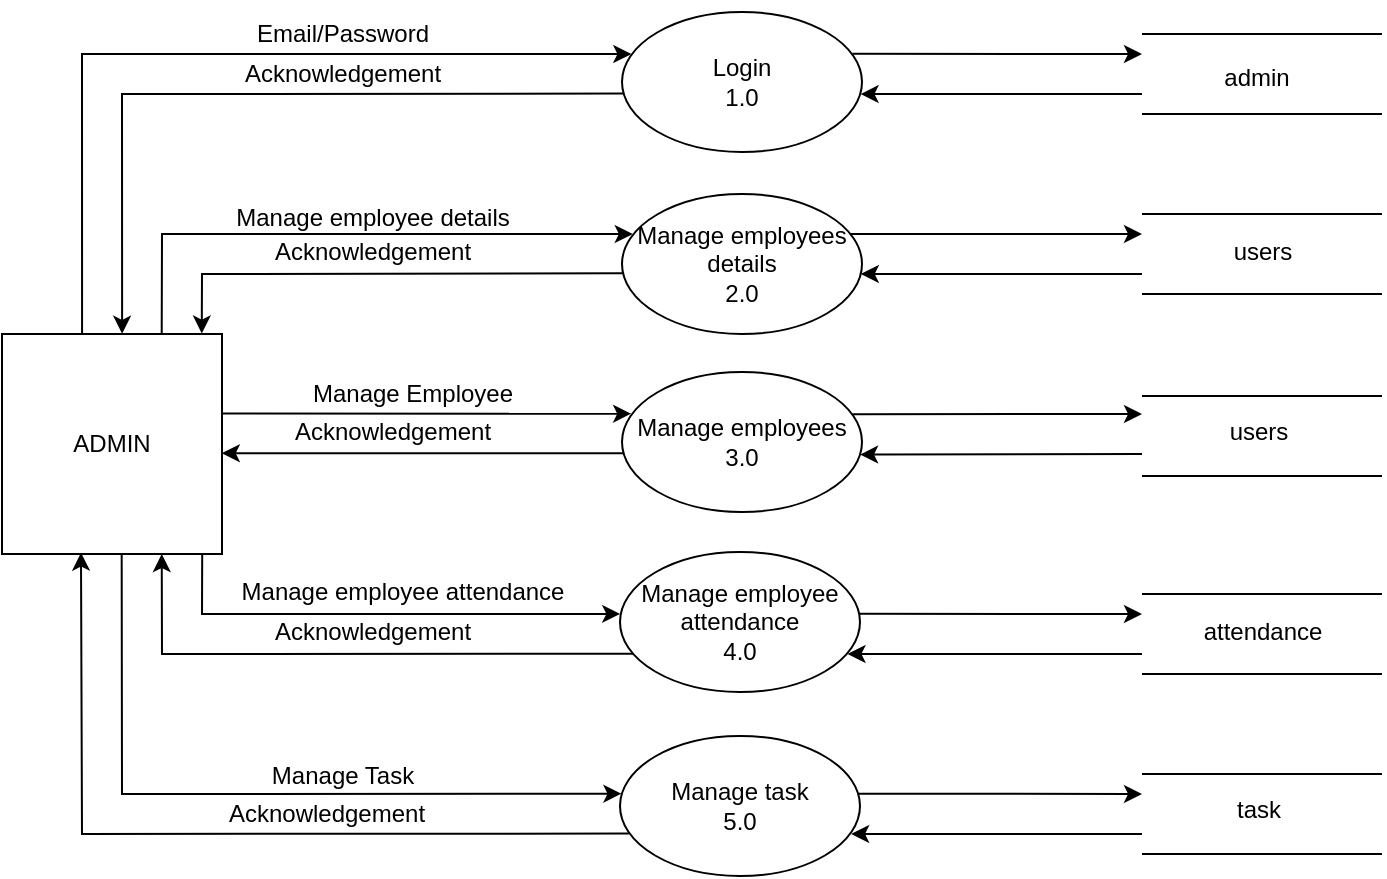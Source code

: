 <mxfile version="24.2.5" type="device">
  <diagram name="Page-1" id="luu7nsKz-WrON0-uHyIJ">
    <mxGraphModel dx="1038" dy="537" grid="1" gridSize="10" guides="1" tooltips="1" connect="1" arrows="1" fold="1" page="1" pageScale="1" pageWidth="850" pageHeight="1100" math="0" shadow="0">
      <root>
        <mxCell id="0" />
        <mxCell id="1" parent="0" />
        <mxCell id="55r9cp8Pj4-Tj-q5VYyH-2" value="Login&lt;br style=&quot;border-color: var(--border-color);&quot;&gt;&lt;span style=&quot;&quot;&gt;1.0&lt;/span&gt;" style="ellipse;whiteSpace=wrap;html=1;" parent="1" vertex="1">
          <mxGeometry x="340" y="229" width="120" height="70" as="geometry" />
        </mxCell>
        <mxCell id="55r9cp8Pj4-Tj-q5VYyH-3" value="Manage employees details&lt;br style=&quot;border-color: var(--border-color);&quot;&gt;&lt;span style=&quot;&quot;&gt;2.0&lt;/span&gt;" style="ellipse;whiteSpace=wrap;html=1;" parent="1" vertex="1">
          <mxGeometry x="340" y="320" width="120" height="70" as="geometry" />
        </mxCell>
        <mxCell id="55r9cp8Pj4-Tj-q5VYyH-4" value="Manage employees&lt;br style=&quot;border-color: var(--border-color);&quot;&gt;&lt;span style=&quot;&quot;&gt;3.0&lt;/span&gt;" style="ellipse;whiteSpace=wrap;html=1;" parent="1" vertex="1">
          <mxGeometry x="340" y="409" width="120" height="70" as="geometry" />
        </mxCell>
        <mxCell id="55r9cp8Pj4-Tj-q5VYyH-5" value="ADMIN" style="whiteSpace=wrap;html=1;aspect=fixed;" parent="1" vertex="1">
          <mxGeometry x="30" y="390" width="110" height="110" as="geometry" />
        </mxCell>
        <mxCell id="55r9cp8Pj4-Tj-q5VYyH-6" value="Manage employee&lt;br style=&quot;border-color: var(--border-color);&quot;&gt;&lt;span style=&quot;&quot;&gt;attendance&lt;/span&gt;&lt;br style=&quot;border-color: var(--border-color);&quot;&gt;&lt;span style=&quot;&quot;&gt;4.0&lt;/span&gt;" style="ellipse;whiteSpace=wrap;html=1;" parent="1" vertex="1">
          <mxGeometry x="339" y="499" width="120" height="70" as="geometry" />
        </mxCell>
        <mxCell id="55r9cp8Pj4-Tj-q5VYyH-7" value="Manage task&lt;br style=&quot;border-color: var(--border-color);&quot;&gt;&lt;span style=&quot;&quot;&gt;5.0&lt;/span&gt;" style="ellipse;whiteSpace=wrap;html=1;" parent="1" vertex="1">
          <mxGeometry x="339" y="591" width="120" height="70" as="geometry" />
        </mxCell>
        <mxCell id="55r9cp8Pj4-Tj-q5VYyH-16" value="" style="endArrow=classic;html=1;rounded=0;exitX=0.364;exitY=0;exitDx=0;exitDy=0;exitPerimeter=0;entryX=0.039;entryY=0.3;entryDx=0;entryDy=0;entryPerimeter=0;" parent="1" source="55r9cp8Pj4-Tj-q5VYyH-5" target="55r9cp8Pj4-Tj-q5VYyH-2" edge="1">
          <mxGeometry width="50" height="50" relative="1" as="geometry">
            <mxPoint x="70" y="380" as="sourcePoint" />
            <mxPoint x="330" y="170" as="targetPoint" />
            <Array as="points">
              <mxPoint x="70" y="250" />
            </Array>
          </mxGeometry>
        </mxCell>
        <mxCell id="55r9cp8Pj4-Tj-q5VYyH-17" value="" style="endArrow=classic;html=1;rounded=0;entryX=0.546;entryY=-0.001;entryDx=0;entryDy=0;entryPerimeter=0;exitX=0.008;exitY=0.583;exitDx=0;exitDy=0;exitPerimeter=0;" parent="1" source="55r9cp8Pj4-Tj-q5VYyH-2" target="55r9cp8Pj4-Tj-q5VYyH-5" edge="1">
          <mxGeometry width="50" height="50" relative="1" as="geometry">
            <mxPoint x="350" y="220" as="sourcePoint" />
            <mxPoint x="80" y="380" as="targetPoint" />
            <Array as="points">
              <mxPoint x="90" y="270" />
            </Array>
          </mxGeometry>
        </mxCell>
        <mxCell id="55r9cp8Pj4-Tj-q5VYyH-18" value="" style="endArrow=classic;html=1;rounded=0;exitX=0.726;exitY=-0.002;exitDx=0;exitDy=0;exitPerimeter=0;entryX=0.045;entryY=0.286;entryDx=0;entryDy=0;entryPerimeter=0;" parent="1" source="55r9cp8Pj4-Tj-q5VYyH-5" target="55r9cp8Pj4-Tj-q5VYyH-3" edge="1">
          <mxGeometry width="50" height="50" relative="1" as="geometry">
            <mxPoint x="102.51" y="390.0" as="sourcePoint" />
            <mxPoint x="340" y="350" as="targetPoint" />
            <Array as="points">
              <mxPoint x="110" y="340" />
            </Array>
          </mxGeometry>
        </mxCell>
        <mxCell id="55r9cp8Pj4-Tj-q5VYyH-19" value="" style="endArrow=classic;html=1;rounded=0;exitX=0.003;exitY=0.566;exitDx=0;exitDy=0;exitPerimeter=0;entryX=0.908;entryY=-0.002;entryDx=0;entryDy=0;entryPerimeter=0;" parent="1" source="55r9cp8Pj4-Tj-q5VYyH-3" target="55r9cp8Pj4-Tj-q5VYyH-5" edge="1">
          <mxGeometry width="50" height="50" relative="1" as="geometry">
            <mxPoint x="240" y="350" as="sourcePoint" />
            <mxPoint x="110" y="390" as="targetPoint" />
            <Array as="points">
              <mxPoint x="130" y="360" />
            </Array>
          </mxGeometry>
        </mxCell>
        <mxCell id="55r9cp8Pj4-Tj-q5VYyH-20" value="" style="endArrow=classic;html=1;rounded=0;exitX=0.997;exitY=0.361;exitDx=0;exitDy=0;exitPerimeter=0;entryX=0.038;entryY=0.298;entryDx=0;entryDy=0;entryPerimeter=0;" parent="1" source="55r9cp8Pj4-Tj-q5VYyH-5" target="55r9cp8Pj4-Tj-q5VYyH-4" edge="1">
          <mxGeometry width="50" height="50" relative="1" as="geometry">
            <mxPoint x="310" y="460" as="sourcePoint" />
            <mxPoint x="340" y="410" as="targetPoint" />
          </mxGeometry>
        </mxCell>
        <mxCell id="55r9cp8Pj4-Tj-q5VYyH-21" value="" style="endArrow=classic;html=1;rounded=0;entryX=0.999;entryY=0.542;entryDx=0;entryDy=0;entryPerimeter=0;exitX=0.005;exitY=0.58;exitDx=0;exitDy=0;exitPerimeter=0;" parent="1" source="55r9cp8Pj4-Tj-q5VYyH-4" target="55r9cp8Pj4-Tj-q5VYyH-5" edge="1">
          <mxGeometry width="50" height="50" relative="1" as="geometry">
            <mxPoint x="310" y="460" as="sourcePoint" />
            <mxPoint x="360" y="410" as="targetPoint" />
          </mxGeometry>
        </mxCell>
        <mxCell id="55r9cp8Pj4-Tj-q5VYyH-24" value="" style="endArrow=classic;html=1;rounded=0;exitX=0.91;exitY=1;exitDx=0;exitDy=0;exitPerimeter=0;entryX=0.001;entryY=0.442;entryDx=0;entryDy=0;entryPerimeter=0;" parent="1" source="55r9cp8Pj4-Tj-q5VYyH-5" target="55r9cp8Pj4-Tj-q5VYyH-6" edge="1">
          <mxGeometry width="50" height="50" relative="1" as="geometry">
            <mxPoint x="220" y="640" as="sourcePoint" />
            <mxPoint x="340" y="530" as="targetPoint" />
            <Array as="points">
              <mxPoint x="130" y="530" />
            </Array>
          </mxGeometry>
        </mxCell>
        <mxCell id="55r9cp8Pj4-Tj-q5VYyH-25" value="" style="endArrow=classic;html=1;rounded=0;entryX=0.726;entryY=1;entryDx=0;entryDy=0;entryPerimeter=0;exitX=0.054;exitY=0.727;exitDx=0;exitDy=0;exitPerimeter=0;" parent="1" source="55r9cp8Pj4-Tj-q5VYyH-6" target="55r9cp8Pj4-Tj-q5VYyH-5" edge="1">
          <mxGeometry width="50" height="50" relative="1" as="geometry">
            <mxPoint x="330" y="540" as="sourcePoint" />
            <mxPoint x="120" y="500" as="targetPoint" />
            <Array as="points">
              <mxPoint x="110" y="550" />
            </Array>
          </mxGeometry>
        </mxCell>
        <mxCell id="55r9cp8Pj4-Tj-q5VYyH-26" value="" style="endArrow=classic;html=1;rounded=0;exitX=0.544;exitY=0.999;exitDx=0;exitDy=0;exitPerimeter=0;entryX=0.006;entryY=0.412;entryDx=0;entryDy=0;entryPerimeter=0;" parent="1" source="55r9cp8Pj4-Tj-q5VYyH-5" target="55r9cp8Pj4-Tj-q5VYyH-7" edge="1">
          <mxGeometry width="50" height="50" relative="1" as="geometry">
            <mxPoint x="70" y="610" as="sourcePoint" />
            <mxPoint x="330" y="630" as="targetPoint" />
            <Array as="points">
              <mxPoint x="90" y="620" />
            </Array>
          </mxGeometry>
        </mxCell>
        <mxCell id="55r9cp8Pj4-Tj-q5VYyH-27" value="" style="endArrow=classic;html=1;rounded=0;entryX=0.359;entryY=0.994;entryDx=0;entryDy=0;entryPerimeter=0;exitX=0.037;exitY=0.697;exitDx=0;exitDy=0;exitPerimeter=0;" parent="1" source="55r9cp8Pj4-Tj-q5VYyH-7" target="55r9cp8Pj4-Tj-q5VYyH-5" edge="1">
          <mxGeometry width="50" height="50" relative="1" as="geometry">
            <mxPoint x="330" y="650" as="sourcePoint" />
            <mxPoint x="70" y="500" as="targetPoint" />
            <Array as="points">
              <mxPoint x="70" y="640" />
            </Array>
          </mxGeometry>
        </mxCell>
        <mxCell id="55r9cp8Pj4-Tj-q5VYyH-33" value="" style="endArrow=classic;html=1;rounded=0;exitX=0.96;exitY=0.302;exitDx=0;exitDy=0;exitPerimeter=0;" parent="1" source="55r9cp8Pj4-Tj-q5VYyH-4" edge="1">
          <mxGeometry width="50" height="50" relative="1" as="geometry">
            <mxPoint x="460" y="439" as="sourcePoint" />
            <mxPoint x="600" y="430" as="targetPoint" />
          </mxGeometry>
        </mxCell>
        <mxCell id="55r9cp8Pj4-Tj-q5VYyH-34" value="" style="endArrow=classic;html=1;rounded=0;exitX=0.997;exitY=0.441;exitDx=0;exitDy=0;exitPerimeter=0;" parent="1" source="55r9cp8Pj4-Tj-q5VYyH-6" edge="1">
          <mxGeometry width="50" height="50" relative="1" as="geometry">
            <mxPoint x="460" y="530" as="sourcePoint" />
            <mxPoint x="600" y="530" as="targetPoint" />
          </mxGeometry>
        </mxCell>
        <mxCell id="55r9cp8Pj4-Tj-q5VYyH-35" value="" style="endArrow=classic;html=1;rounded=0;exitX=0.994;exitY=0.412;exitDx=0;exitDy=0;exitPerimeter=0;" parent="1" source="55r9cp8Pj4-Tj-q5VYyH-7" edge="1">
          <mxGeometry width="50" height="50" relative="1" as="geometry">
            <mxPoint x="460" y="623" as="sourcePoint" />
            <mxPoint x="600" y="620" as="targetPoint" />
          </mxGeometry>
        </mxCell>
        <mxCell id="55r9cp8Pj4-Tj-q5VYyH-38" value="" style="endArrow=classic;html=1;rounded=0;entryX=0.994;entryY=0.586;entryDx=0;entryDy=0;entryPerimeter=0;" parent="1" target="55r9cp8Pj4-Tj-q5VYyH-2" edge="1">
          <mxGeometry width="50" height="50" relative="1" as="geometry">
            <mxPoint x="600" y="270" as="sourcePoint" />
            <mxPoint x="460" y="274" as="targetPoint" />
            <Array as="points">
              <mxPoint x="513" y="270" />
            </Array>
          </mxGeometry>
        </mxCell>
        <mxCell id="55r9cp8Pj4-Tj-q5VYyH-39" value="" style="endArrow=none;html=1;rounded=0;" parent="1" edge="1">
          <mxGeometry width="50" height="50" relative="1" as="geometry">
            <mxPoint x="600" y="240" as="sourcePoint" />
            <mxPoint x="720" y="240" as="targetPoint" />
          </mxGeometry>
        </mxCell>
        <mxCell id="55r9cp8Pj4-Tj-q5VYyH-40" value="" style="endArrow=none;html=1;rounded=0;" parent="1" edge="1">
          <mxGeometry width="50" height="50" relative="1" as="geometry">
            <mxPoint x="600" y="280" as="sourcePoint" />
            <mxPoint x="720" y="280" as="targetPoint" />
          </mxGeometry>
        </mxCell>
        <mxCell id="55r9cp8Pj4-Tj-q5VYyH-41" value="" style="endArrow=classic;html=1;rounded=0;entryX=0.995;entryY=0.571;entryDx=0;entryDy=0;entryPerimeter=0;" parent="1" target="55r9cp8Pj4-Tj-q5VYyH-3" edge="1">
          <mxGeometry width="50" height="50" relative="1" as="geometry">
            <mxPoint x="600" y="360" as="sourcePoint" />
            <mxPoint x="460" y="359.76" as="targetPoint" />
          </mxGeometry>
        </mxCell>
        <mxCell id="55r9cp8Pj4-Tj-q5VYyH-42" value="" style="endArrow=none;html=1;rounded=0;" parent="1" edge="1">
          <mxGeometry width="50" height="50" relative="1" as="geometry">
            <mxPoint x="600" y="330" as="sourcePoint" />
            <mxPoint x="720" y="330" as="targetPoint" />
          </mxGeometry>
        </mxCell>
        <mxCell id="55r9cp8Pj4-Tj-q5VYyH-43" value="" style="endArrow=none;html=1;rounded=0;" parent="1" edge="1">
          <mxGeometry width="50" height="50" relative="1" as="geometry">
            <mxPoint x="600" y="370" as="sourcePoint" />
            <mxPoint x="720" y="370" as="targetPoint" />
          </mxGeometry>
        </mxCell>
        <mxCell id="55r9cp8Pj4-Tj-q5VYyH-44" value="" style="endArrow=classic;html=1;rounded=0;entryX=0.992;entryY=0.59;entryDx=0;entryDy=0;entryPerimeter=0;" parent="1" target="55r9cp8Pj4-Tj-q5VYyH-4" edge="1">
          <mxGeometry width="50" height="50" relative="1" as="geometry">
            <mxPoint x="600" y="450" as="sourcePoint" />
            <mxPoint x="460" y="459" as="targetPoint" />
          </mxGeometry>
        </mxCell>
        <mxCell id="55r9cp8Pj4-Tj-q5VYyH-45" value="" style="endArrow=none;html=1;rounded=0;" parent="1" edge="1">
          <mxGeometry width="50" height="50" relative="1" as="geometry">
            <mxPoint x="600" y="421" as="sourcePoint" />
            <mxPoint x="720" y="421" as="targetPoint" />
          </mxGeometry>
        </mxCell>
        <mxCell id="55r9cp8Pj4-Tj-q5VYyH-46" value="" style="endArrow=none;html=1;rounded=0;" parent="1" edge="1">
          <mxGeometry width="50" height="50" relative="1" as="geometry">
            <mxPoint x="600" y="461" as="sourcePoint" />
            <mxPoint x="720" y="461" as="targetPoint" />
          </mxGeometry>
        </mxCell>
        <mxCell id="55r9cp8Pj4-Tj-q5VYyH-47" value="" style="endArrow=classic;html=1;rounded=0;entryX=0.948;entryY=0.728;entryDx=0;entryDy=0;entryPerimeter=0;" parent="1" target="55r9cp8Pj4-Tj-q5VYyH-6" edge="1">
          <mxGeometry width="50" height="50" relative="1" as="geometry">
            <mxPoint x="600" y="550" as="sourcePoint" />
            <mxPoint x="445" y="553.86" as="targetPoint" />
          </mxGeometry>
        </mxCell>
        <mxCell id="55r9cp8Pj4-Tj-q5VYyH-48" value="" style="endArrow=none;html=1;rounded=0;" parent="1" edge="1">
          <mxGeometry width="50" height="50" relative="1" as="geometry">
            <mxPoint x="600" y="520" as="sourcePoint" />
            <mxPoint x="720" y="520" as="targetPoint" />
          </mxGeometry>
        </mxCell>
        <mxCell id="55r9cp8Pj4-Tj-q5VYyH-49" value="" style="endArrow=none;html=1;rounded=0;" parent="1" edge="1">
          <mxGeometry width="50" height="50" relative="1" as="geometry">
            <mxPoint x="600" y="560" as="sourcePoint" />
            <mxPoint x="720" y="560" as="targetPoint" />
          </mxGeometry>
        </mxCell>
        <mxCell id="55r9cp8Pj4-Tj-q5VYyH-50" value="" style="endArrow=classic;html=1;rounded=0;entryX=0.963;entryY=0.7;entryDx=0;entryDy=0;entryPerimeter=0;" parent="1" target="55r9cp8Pj4-Tj-q5VYyH-7" edge="1">
          <mxGeometry width="50" height="50" relative="1" as="geometry">
            <mxPoint x="600" y="640" as="sourcePoint" />
            <mxPoint x="460" y="641.634" as="targetPoint" />
          </mxGeometry>
        </mxCell>
        <mxCell id="55r9cp8Pj4-Tj-q5VYyH-51" value="" style="endArrow=none;html=1;rounded=0;" parent="1" edge="1">
          <mxGeometry width="50" height="50" relative="1" as="geometry">
            <mxPoint x="600" y="610" as="sourcePoint" />
            <mxPoint x="720" y="610" as="targetPoint" />
          </mxGeometry>
        </mxCell>
        <mxCell id="55r9cp8Pj4-Tj-q5VYyH-52" value="" style="endArrow=none;html=1;rounded=0;" parent="1" edge="1">
          <mxGeometry width="50" height="50" relative="1" as="geometry">
            <mxPoint x="600" y="650" as="sourcePoint" />
            <mxPoint x="720" y="650" as="targetPoint" />
          </mxGeometry>
        </mxCell>
        <mxCell id="3neaD_Rnh4ogwWbG_XFk-2" value="Acknowledgement" style="text;html=1;align=center;verticalAlign=middle;resizable=0;points=[];autosize=1;strokeColor=none;fillColor=none;" parent="1" vertex="1">
          <mxGeometry x="140" y="245" width="120" height="30" as="geometry" />
        </mxCell>
        <mxCell id="3neaD_Rnh4ogwWbG_XFk-4" value="Acknowledgement" style="text;html=1;align=center;verticalAlign=middle;resizable=0;points=[];autosize=1;strokeColor=none;fillColor=none;" parent="1" vertex="1">
          <mxGeometry x="155" y="334" width="120" height="30" as="geometry" />
        </mxCell>
        <mxCell id="3neaD_Rnh4ogwWbG_XFk-7" value="Acknowledgement" style="text;html=1;align=center;verticalAlign=middle;resizable=0;points=[];autosize=1;strokeColor=none;fillColor=none;" parent="1" vertex="1">
          <mxGeometry x="165" y="424" width="120" height="30" as="geometry" />
        </mxCell>
        <mxCell id="3neaD_Rnh4ogwWbG_XFk-9" value="Acknowledgement" style="text;html=1;align=center;verticalAlign=middle;resizable=0;points=[];autosize=1;strokeColor=none;fillColor=none;" parent="1" vertex="1">
          <mxGeometry x="155" y="524" width="120" height="30" as="geometry" />
        </mxCell>
        <mxCell id="3neaD_Rnh4ogwWbG_XFk-11" value="Acknowledgement" style="text;html=1;align=center;verticalAlign=middle;resizable=0;points=[];autosize=1;strokeColor=none;fillColor=none;" parent="1" vertex="1">
          <mxGeometry x="132" y="615" width="120" height="30" as="geometry" />
        </mxCell>
        <mxCell id="q85woy2wFSUG4Y5lhOS7-1" value="" style="endArrow=classic;html=1;rounded=0;exitX=0.96;exitY=0.298;exitDx=0;exitDy=0;exitPerimeter=0;" parent="1" source="55r9cp8Pj4-Tj-q5VYyH-2" edge="1">
          <mxGeometry width="50" height="50" relative="1" as="geometry">
            <mxPoint x="460" y="253.97" as="sourcePoint" />
            <mxPoint x="600" y="250" as="targetPoint" />
          </mxGeometry>
        </mxCell>
        <mxCell id="gJ34AJBLGdgjErx7gHwl-1" value="" style="endArrow=classic;html=1;rounded=0;exitX=0.952;exitY=0.285;exitDx=0;exitDy=0;exitPerimeter=0;" parent="1" source="55r9cp8Pj4-Tj-q5VYyH-3" edge="1">
          <mxGeometry width="50" height="50" relative="1" as="geometry">
            <mxPoint x="460" y="342" as="sourcePoint" />
            <mxPoint x="600" y="340" as="targetPoint" />
          </mxGeometry>
        </mxCell>
        <mxCell id="uDLL2XIWMKUqhUMbjHO1-1" value="&lt;span style=&quot;font-size: 12px;&quot;&gt;Manage Employee&lt;/span&gt;" style="text;html=1;align=center;verticalAlign=middle;resizable=0;points=[];autosize=1;strokeColor=none;fillColor=none;fontSize=16;" parent="1" vertex="1">
          <mxGeometry x="175" y="403" width="120" height="30" as="geometry" />
        </mxCell>
        <mxCell id="uDLL2XIWMKUqhUMbjHO1-2" value="&lt;span style=&quot;font-size: 12px;&quot;&gt;Email/Password&lt;/span&gt;" style="text;html=1;align=center;verticalAlign=middle;resizable=0;points=[];autosize=1;strokeColor=none;fillColor=none;fontSize=16;" parent="1" vertex="1">
          <mxGeometry x="145" y="223" width="110" height="30" as="geometry" />
        </mxCell>
        <mxCell id="uDLL2XIWMKUqhUMbjHO1-3" value="&lt;span style=&quot;font-size: 12px;&quot;&gt;Manage employee details&lt;/span&gt;" style="text;html=1;align=center;verticalAlign=middle;resizable=0;points=[];autosize=1;strokeColor=none;fillColor=none;fontSize=16;" parent="1" vertex="1">
          <mxGeometry x="135" y="315" width="160" height="30" as="geometry" />
        </mxCell>
        <mxCell id="uDLL2XIWMKUqhUMbjHO1-4" value="&lt;span style=&quot;font-size: 12px;&quot;&gt;Manage employee attendance&lt;/span&gt;" style="text;html=1;align=center;verticalAlign=middle;resizable=0;points=[];autosize=1;strokeColor=none;fillColor=none;fontSize=16;" parent="1" vertex="1">
          <mxGeometry x="140" y="502" width="180" height="30" as="geometry" />
        </mxCell>
        <mxCell id="uDLL2XIWMKUqhUMbjHO1-6" value="&lt;font style=&quot;font-size: 12px;&quot;&gt;Manage Task&lt;/font&gt;" style="text;html=1;align=center;verticalAlign=middle;resizable=0;points=[];autosize=1;strokeColor=none;fillColor=none;fontSize=16;" parent="1" vertex="1">
          <mxGeometry x="155" y="594" width="90" height="30" as="geometry" />
        </mxCell>
        <mxCell id="Mqwg8NExTjKhyK3L_w7x-1" value="admin" style="text;html=1;align=center;verticalAlign=middle;resizable=0;points=[];autosize=1;strokeColor=none;fillColor=none;" parent="1" vertex="1">
          <mxGeometry x="627" y="247" width="60" height="30" as="geometry" />
        </mxCell>
        <mxCell id="Mqwg8NExTjKhyK3L_w7x-2" value="users" style="text;html=1;align=center;verticalAlign=middle;resizable=0;points=[];autosize=1;strokeColor=none;fillColor=none;" parent="1" vertex="1">
          <mxGeometry x="635" y="334" width="50" height="30" as="geometry" />
        </mxCell>
        <mxCell id="Mqwg8NExTjKhyK3L_w7x-3" value="users" style="text;html=1;align=center;verticalAlign=middle;resizable=0;points=[];autosize=1;strokeColor=none;fillColor=none;" parent="1" vertex="1">
          <mxGeometry x="633" y="424" width="50" height="30" as="geometry" />
        </mxCell>
        <mxCell id="Mqwg8NExTjKhyK3L_w7x-4" value="attendance" style="text;html=1;align=center;verticalAlign=middle;resizable=0;points=[];autosize=1;strokeColor=none;fillColor=none;" parent="1" vertex="1">
          <mxGeometry x="620" y="524" width="80" height="30" as="geometry" />
        </mxCell>
        <mxCell id="Mqwg8NExTjKhyK3L_w7x-5" value="task" style="text;html=1;align=center;verticalAlign=middle;resizable=0;points=[];autosize=1;strokeColor=none;fillColor=none;" parent="1" vertex="1">
          <mxGeometry x="633" y="613" width="50" height="30" as="geometry" />
        </mxCell>
      </root>
    </mxGraphModel>
  </diagram>
</mxfile>
